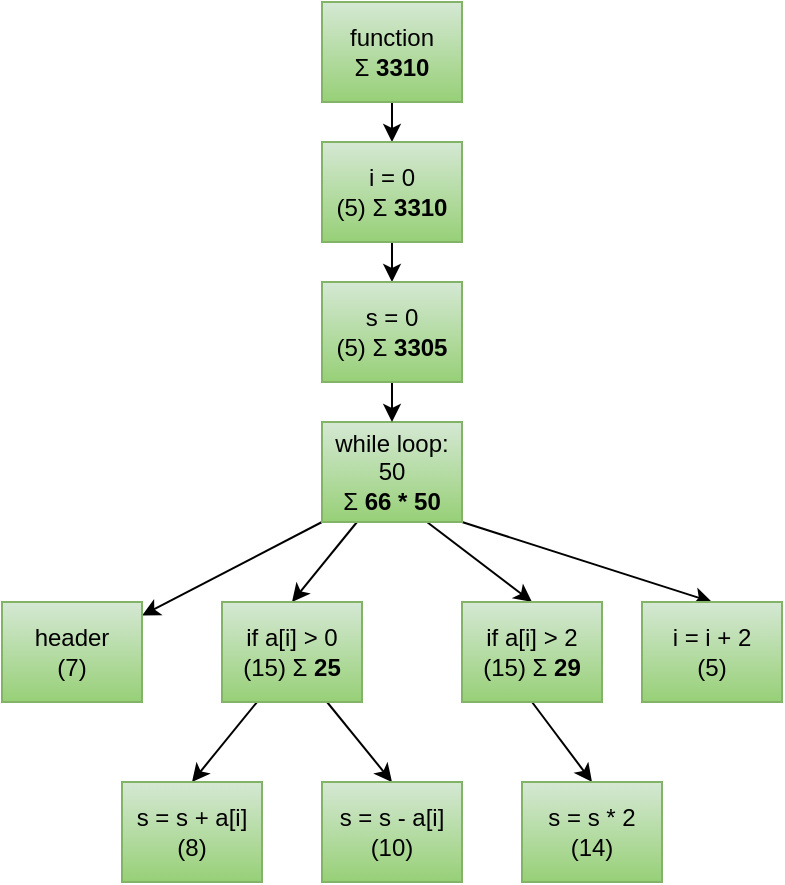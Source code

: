 <mxfile version="22.1.2" type="device">
  <diagram name="Sida-1" id="2-tAdc8GTIb_M9oSxk2t">
    <mxGraphModel dx="521" dy="613" grid="1" gridSize="10" guides="1" tooltips="1" connect="1" arrows="1" fold="1" page="1" pageScale="1" pageWidth="827" pageHeight="1169" math="0" shadow="0">
      <root>
        <mxCell id="0" />
        <mxCell id="1" parent="0" />
        <mxCell id="q_8bKuRFClCC4gB8SDrk-32" style="edgeStyle=orthogonalEdgeStyle;rounded=0;orthogonalLoop=1;jettySize=auto;html=1;exitX=0.5;exitY=1;exitDx=0;exitDy=0;entryX=0.5;entryY=0;entryDx=0;entryDy=0;" edge="1" parent="1" source="q_8bKuRFClCC4gB8SDrk-1" target="q_8bKuRFClCC4gB8SDrk-22">
          <mxGeometry relative="1" as="geometry" />
        </mxCell>
        <mxCell id="q_8bKuRFClCC4gB8SDrk-1" value="function&lt;br&gt;Σ &lt;b&gt;3310&lt;/b&gt;" style="rounded=0;whiteSpace=wrap;html=1;fillColor=#d5e8d4;strokeColor=#82b366;gradientColor=#97d077;" vertex="1" parent="1">
          <mxGeometry x="230" y="80" width="70" height="50" as="geometry" />
        </mxCell>
        <mxCell id="q_8bKuRFClCC4gB8SDrk-27" style="rounded=0;orthogonalLoop=1;jettySize=auto;html=1;exitX=0.25;exitY=1;exitDx=0;exitDy=0;entryX=0.5;entryY=0;entryDx=0;entryDy=0;" edge="1" parent="1" source="q_8bKuRFClCC4gB8SDrk-2" target="q_8bKuRFClCC4gB8SDrk-4">
          <mxGeometry relative="1" as="geometry" />
        </mxCell>
        <mxCell id="q_8bKuRFClCC4gB8SDrk-28" style="rounded=0;orthogonalLoop=1;jettySize=auto;html=1;exitX=0;exitY=1;exitDx=0;exitDy=0;" edge="1" parent="1" source="q_8bKuRFClCC4gB8SDrk-2" target="q_8bKuRFClCC4gB8SDrk-3">
          <mxGeometry relative="1" as="geometry" />
        </mxCell>
        <mxCell id="q_8bKuRFClCC4gB8SDrk-29" style="rounded=0;orthogonalLoop=1;jettySize=auto;html=1;exitX=0.75;exitY=1;exitDx=0;exitDy=0;entryX=0.5;entryY=0;entryDx=0;entryDy=0;" edge="1" parent="1" source="q_8bKuRFClCC4gB8SDrk-2" target="q_8bKuRFClCC4gB8SDrk-7">
          <mxGeometry relative="1" as="geometry" />
        </mxCell>
        <mxCell id="q_8bKuRFClCC4gB8SDrk-30" style="rounded=0;orthogonalLoop=1;jettySize=auto;html=1;exitX=1;exitY=1;exitDx=0;exitDy=0;entryX=0.5;entryY=0;entryDx=0;entryDy=0;" edge="1" parent="1" source="q_8bKuRFClCC4gB8SDrk-2" target="q_8bKuRFClCC4gB8SDrk-9">
          <mxGeometry relative="1" as="geometry" />
        </mxCell>
        <mxCell id="q_8bKuRFClCC4gB8SDrk-2" value="while loop: 50&lt;br&gt;Σ &lt;b&gt;66 * 50&lt;/b&gt;" style="rounded=0;whiteSpace=wrap;html=1;fillColor=#d5e8d4;gradientColor=#97d077;strokeColor=#82b366;" vertex="1" parent="1">
          <mxGeometry x="230" y="290" width="70" height="50" as="geometry" />
        </mxCell>
        <mxCell id="q_8bKuRFClCC4gB8SDrk-3" value="header&lt;br&gt;(7)" style="rounded=0;whiteSpace=wrap;html=1;fillColor=#d5e8d4;gradientColor=#97d077;strokeColor=#82b366;" vertex="1" parent="1">
          <mxGeometry x="70" y="380" width="70" height="50" as="geometry" />
        </mxCell>
        <mxCell id="q_8bKuRFClCC4gB8SDrk-25" style="rounded=0;orthogonalLoop=1;jettySize=auto;html=1;exitX=0.25;exitY=1;exitDx=0;exitDy=0;entryX=0.5;entryY=0;entryDx=0;entryDy=0;" edge="1" parent="1" source="q_8bKuRFClCC4gB8SDrk-4" target="q_8bKuRFClCC4gB8SDrk-5">
          <mxGeometry relative="1" as="geometry" />
        </mxCell>
        <mxCell id="q_8bKuRFClCC4gB8SDrk-26" style="rounded=0;orthogonalLoop=1;jettySize=auto;html=1;exitX=0.75;exitY=1;exitDx=0;exitDy=0;entryX=0.5;entryY=0;entryDx=0;entryDy=0;" edge="1" parent="1" source="q_8bKuRFClCC4gB8SDrk-4" target="q_8bKuRFClCC4gB8SDrk-6">
          <mxGeometry relative="1" as="geometry" />
        </mxCell>
        <mxCell id="q_8bKuRFClCC4gB8SDrk-4" value="if a[i] &amp;gt; 0&lt;br&gt;(15)&amp;nbsp;Σ &lt;b&gt;25&lt;/b&gt;" style="rounded=0;whiteSpace=wrap;html=1;fillColor=#d5e8d4;gradientColor=#97d077;strokeColor=#82b366;" vertex="1" parent="1">
          <mxGeometry x="180" y="380" width="70" height="50" as="geometry" />
        </mxCell>
        <mxCell id="q_8bKuRFClCC4gB8SDrk-5" value="s = s + a[i]&lt;br&gt;(8)" style="rounded=0;whiteSpace=wrap;html=1;fillColor=#d5e8d4;gradientColor=#97d077;strokeColor=#82b366;" vertex="1" parent="1">
          <mxGeometry x="130" y="470" width="70" height="50" as="geometry" />
        </mxCell>
        <mxCell id="q_8bKuRFClCC4gB8SDrk-6" value="s = s - a[i]&lt;br&gt;(10)" style="rounded=0;whiteSpace=wrap;html=1;fillColor=#d5e8d4;gradientColor=#97d077;strokeColor=#82b366;" vertex="1" parent="1">
          <mxGeometry x="230" y="470" width="70" height="50" as="geometry" />
        </mxCell>
        <mxCell id="q_8bKuRFClCC4gB8SDrk-31" style="rounded=0;orthogonalLoop=1;jettySize=auto;html=1;exitX=0.5;exitY=1;exitDx=0;exitDy=0;entryX=0.5;entryY=0;entryDx=0;entryDy=0;" edge="1" parent="1" source="q_8bKuRFClCC4gB8SDrk-7" target="q_8bKuRFClCC4gB8SDrk-8">
          <mxGeometry relative="1" as="geometry" />
        </mxCell>
        <mxCell id="q_8bKuRFClCC4gB8SDrk-7" value="if a[i] &amp;gt; 2&lt;br&gt;(15)&amp;nbsp;Σ &lt;b&gt;29&lt;/b&gt;" style="rounded=0;whiteSpace=wrap;html=1;fillColor=#d5e8d4;gradientColor=#97d077;strokeColor=#82b366;" vertex="1" parent="1">
          <mxGeometry x="300" y="380" width="70" height="50" as="geometry" />
        </mxCell>
        <mxCell id="q_8bKuRFClCC4gB8SDrk-8" value="s = s * 2&lt;br&gt;(14)" style="rounded=0;whiteSpace=wrap;html=1;fillColor=#d5e8d4;gradientColor=#97d077;strokeColor=#82b366;" vertex="1" parent="1">
          <mxGeometry x="330" y="470" width="70" height="50" as="geometry" />
        </mxCell>
        <mxCell id="q_8bKuRFClCC4gB8SDrk-9" value="i = i + 2&lt;br&gt;(5)" style="rounded=0;whiteSpace=wrap;html=1;fillColor=#d5e8d4;gradientColor=#97d077;strokeColor=#82b366;" vertex="1" parent="1">
          <mxGeometry x="390" y="380" width="70" height="50" as="geometry" />
        </mxCell>
        <mxCell id="q_8bKuRFClCC4gB8SDrk-33" style="edgeStyle=orthogonalEdgeStyle;rounded=0;orthogonalLoop=1;jettySize=auto;html=1;exitX=0.5;exitY=1;exitDx=0;exitDy=0;entryX=0.5;entryY=0;entryDx=0;entryDy=0;" edge="1" parent="1" source="q_8bKuRFClCC4gB8SDrk-22" target="q_8bKuRFClCC4gB8SDrk-23">
          <mxGeometry relative="1" as="geometry" />
        </mxCell>
        <mxCell id="q_8bKuRFClCC4gB8SDrk-22" value="i = 0&lt;br&gt;(5)&amp;nbsp;Σ &lt;b&gt;3310&lt;/b&gt;" style="rounded=0;whiteSpace=wrap;html=1;fillColor=#d5e8d4;gradientColor=#97d077;strokeColor=#82b366;" vertex="1" parent="1">
          <mxGeometry x="230" y="150" width="70" height="50" as="geometry" />
        </mxCell>
        <mxCell id="q_8bKuRFClCC4gB8SDrk-34" style="edgeStyle=orthogonalEdgeStyle;rounded=0;orthogonalLoop=1;jettySize=auto;html=1;exitX=0.5;exitY=1;exitDx=0;exitDy=0;entryX=0.5;entryY=0;entryDx=0;entryDy=0;" edge="1" parent="1" source="q_8bKuRFClCC4gB8SDrk-23" target="q_8bKuRFClCC4gB8SDrk-2">
          <mxGeometry relative="1" as="geometry" />
        </mxCell>
        <mxCell id="q_8bKuRFClCC4gB8SDrk-23" value="s = 0&lt;br&gt;(5)&amp;nbsp;Σ &lt;b&gt;3305&lt;/b&gt;" style="rounded=0;whiteSpace=wrap;html=1;fillColor=#d5e8d4;gradientColor=#97d077;strokeColor=#82b366;" vertex="1" parent="1">
          <mxGeometry x="230" y="220" width="70" height="50" as="geometry" />
        </mxCell>
      </root>
    </mxGraphModel>
  </diagram>
</mxfile>
